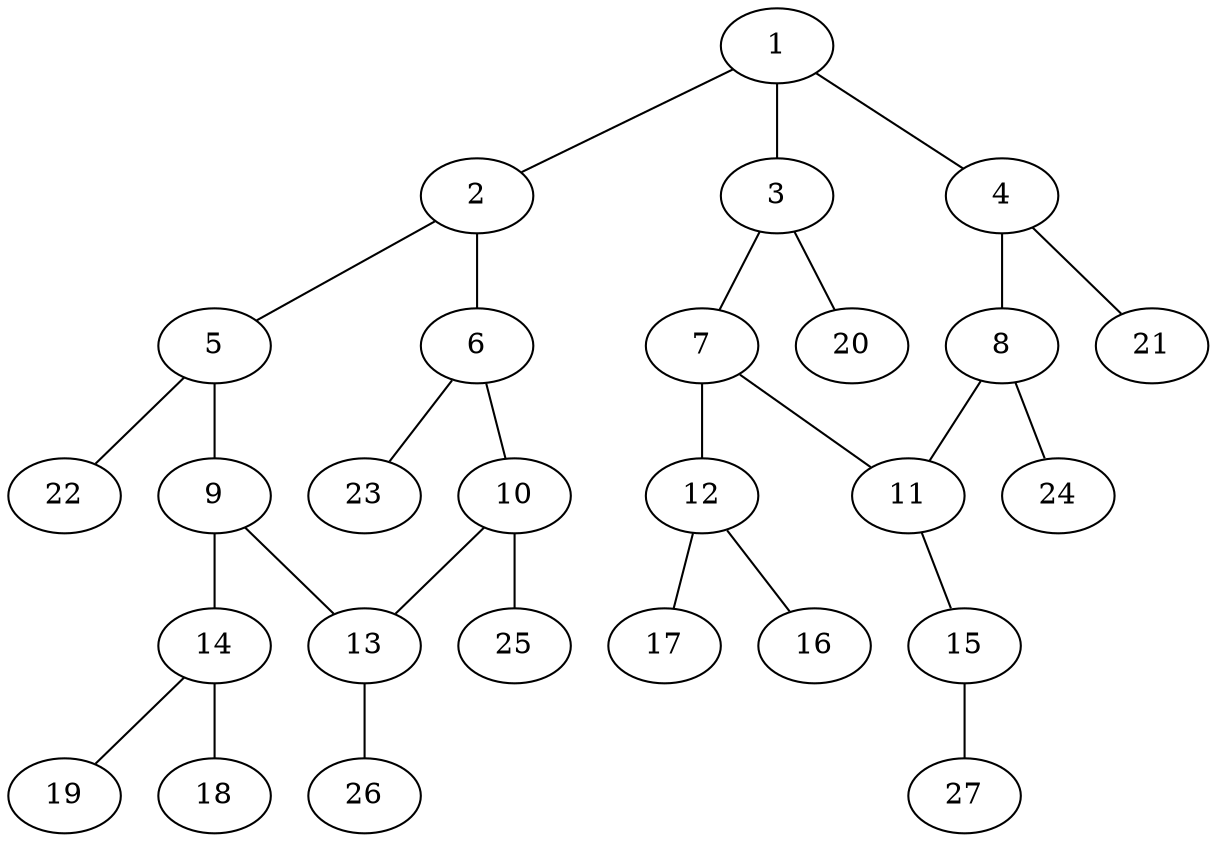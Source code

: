 graph molecule_1081 {
	1	 [chem=C];
	2	 [chem=C];
	1 -- 2	 [valence=1];
	3	 [chem=C];
	1 -- 3	 [valence=1];
	4	 [chem=C];
	1 -- 4	 [valence=2];
	5	 [chem=C];
	2 -- 5	 [valence=2];
	6	 [chem=C];
	2 -- 6	 [valence=1];
	7	 [chem=C];
	3 -- 7	 [valence=2];
	20	 [chem=H];
	3 -- 20	 [valence=1];
	8	 [chem=C];
	4 -- 8	 [valence=1];
	21	 [chem=H];
	4 -- 21	 [valence=1];
	9	 [chem=C];
	5 -- 9	 [valence=1];
	22	 [chem=H];
	5 -- 22	 [valence=1];
	10	 [chem=C];
	6 -- 10	 [valence=2];
	23	 [chem=H];
	6 -- 23	 [valence=1];
	11	 [chem=C];
	7 -- 11	 [valence=1];
	12	 [chem=N];
	7 -- 12	 [valence=1];
	8 -- 11	 [valence=2];
	24	 [chem=H];
	8 -- 24	 [valence=1];
	13	 [chem=C];
	9 -- 13	 [valence=2];
	14	 [chem=N];
	9 -- 14	 [valence=1];
	10 -- 13	 [valence=1];
	25	 [chem=H];
	10 -- 25	 [valence=1];
	15	 [chem=O];
	11 -- 15	 [valence=1];
	16	 [chem=O];
	12 -- 16	 [valence=2];
	17	 [chem=O];
	12 -- 17	 [valence=1];
	26	 [chem=H];
	13 -- 26	 [valence=1];
	18	 [chem=O];
	14 -- 18	 [valence=2];
	19	 [chem=O];
	14 -- 19	 [valence=1];
	27	 [chem=H];
	15 -- 27	 [valence=1];
}
